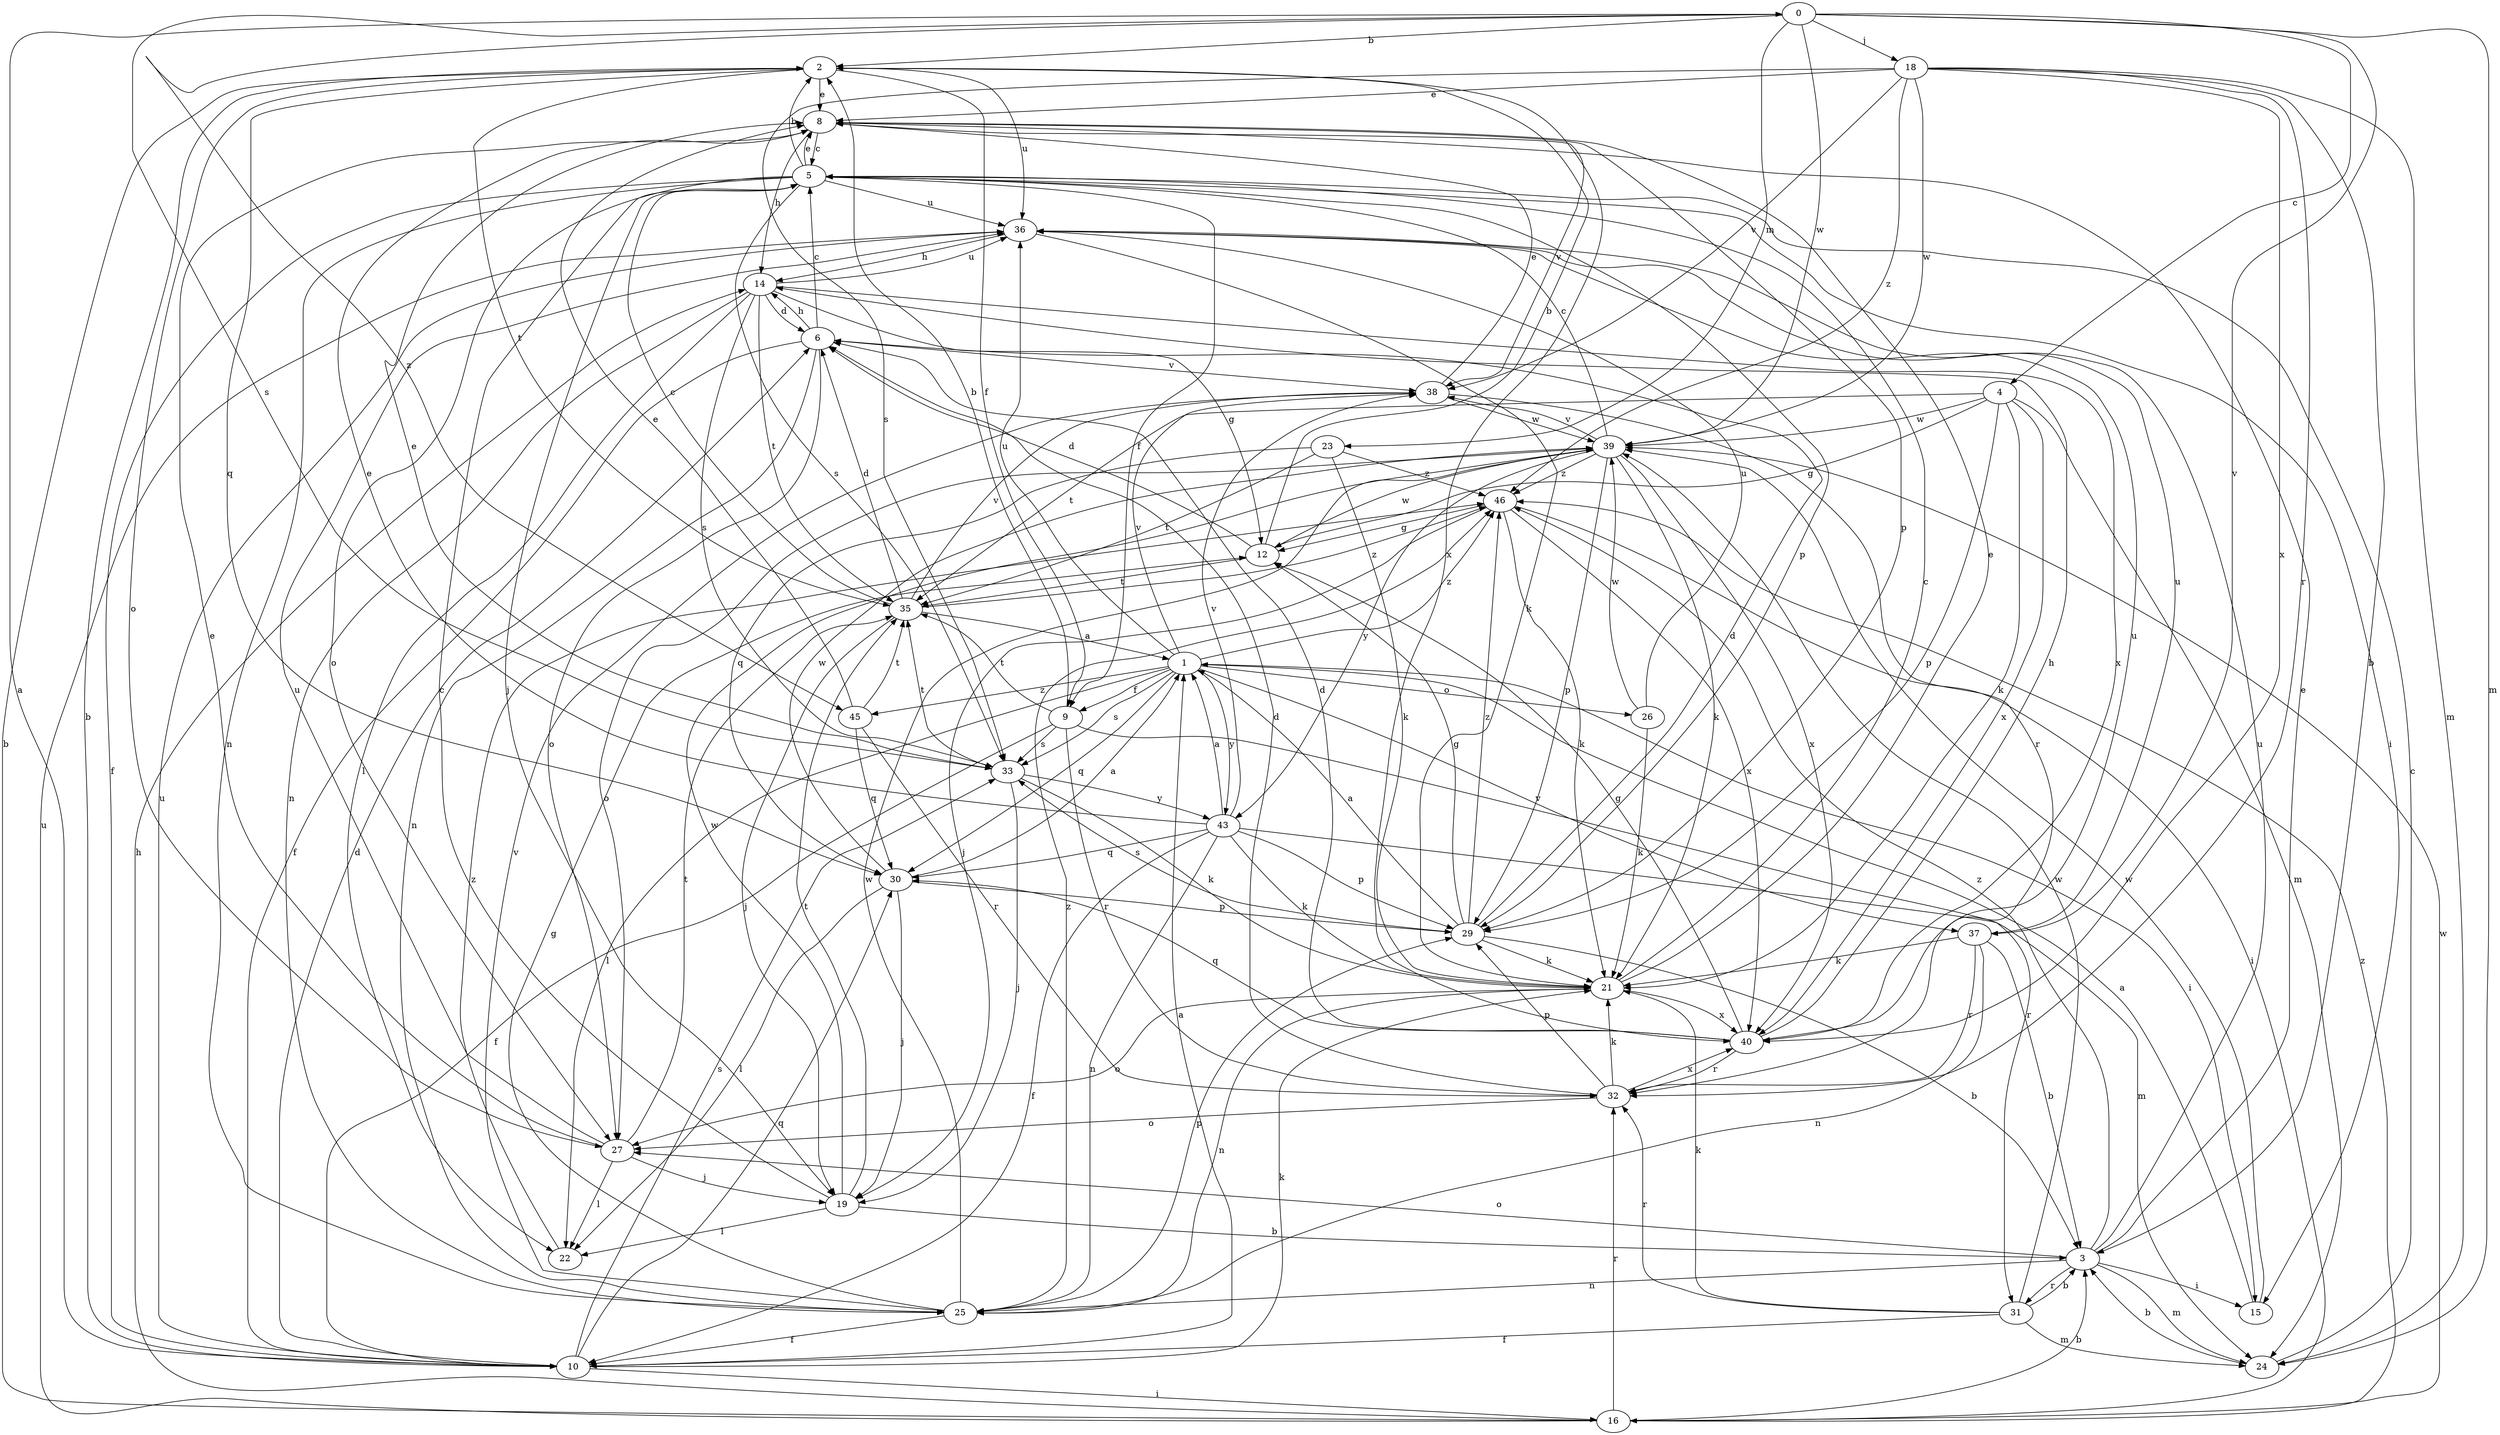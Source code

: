 strict digraph  {
0;
1;
2;
3;
4;
5;
6;
8;
9;
10;
12;
14;
15;
16;
18;
19;
21;
22;
23;
24;
25;
26;
27;
29;
30;
31;
32;
33;
35;
36;
37;
38;
39;
40;
43;
45;
46;
0 -> 2  [label=b];
0 -> 4  [label=c];
0 -> 18  [label=j];
0 -> 23  [label=m];
0 -> 24  [label=m];
0 -> 33  [label=s];
0 -> 37  [label=v];
0 -> 39  [label=w];
0 -> 45  [label=z];
1 -> 9  [label=f];
1 -> 15  [label=i];
1 -> 22  [label=l];
1 -> 26  [label=o];
1 -> 30  [label=q];
1 -> 33  [label=s];
1 -> 36  [label=u];
1 -> 37  [label=v];
1 -> 38  [label=v];
1 -> 43  [label=y];
1 -> 45  [label=z];
1 -> 46  [label=z];
2 -> 8  [label=e];
2 -> 9  [label=f];
2 -> 27  [label=o];
2 -> 30  [label=q];
2 -> 35  [label=t];
2 -> 36  [label=u];
2 -> 40  [label=x];
3 -> 8  [label=e];
3 -> 15  [label=i];
3 -> 24  [label=m];
3 -> 25  [label=n];
3 -> 27  [label=o];
3 -> 31  [label=r];
3 -> 36  [label=u];
3 -> 46  [label=z];
4 -> 12  [label=g];
4 -> 21  [label=k];
4 -> 24  [label=m];
4 -> 29  [label=p];
4 -> 35  [label=t];
4 -> 39  [label=w];
4 -> 40  [label=x];
5 -> 2  [label=b];
5 -> 8  [label=e];
5 -> 9  [label=f];
5 -> 10  [label=f];
5 -> 15  [label=i];
5 -> 19  [label=j];
5 -> 25  [label=n];
5 -> 27  [label=o];
5 -> 29  [label=p];
5 -> 33  [label=s];
5 -> 36  [label=u];
6 -> 5  [label=c];
6 -> 10  [label=f];
6 -> 14  [label=h];
6 -> 25  [label=n];
6 -> 27  [label=o];
6 -> 38  [label=v];
8 -> 5  [label=c];
8 -> 14  [label=h];
8 -> 29  [label=p];
8 -> 38  [label=v];
9 -> 2  [label=b];
9 -> 10  [label=f];
9 -> 31  [label=r];
9 -> 32  [label=r];
9 -> 33  [label=s];
9 -> 35  [label=t];
10 -> 0  [label=a];
10 -> 1  [label=a];
10 -> 2  [label=b];
10 -> 6  [label=d];
10 -> 16  [label=i];
10 -> 21  [label=k];
10 -> 30  [label=q];
10 -> 33  [label=s];
10 -> 36  [label=u];
12 -> 2  [label=b];
12 -> 6  [label=d];
12 -> 35  [label=t];
12 -> 39  [label=w];
14 -> 6  [label=d];
14 -> 12  [label=g];
14 -> 22  [label=l];
14 -> 25  [label=n];
14 -> 33  [label=s];
14 -> 35  [label=t];
14 -> 36  [label=u];
14 -> 40  [label=x];
15 -> 1  [label=a];
15 -> 39  [label=w];
16 -> 2  [label=b];
16 -> 3  [label=b];
16 -> 14  [label=h];
16 -> 32  [label=r];
16 -> 36  [label=u];
16 -> 39  [label=w];
16 -> 46  [label=z];
18 -> 3  [label=b];
18 -> 8  [label=e];
18 -> 24  [label=m];
18 -> 32  [label=r];
18 -> 33  [label=s];
18 -> 38  [label=v];
18 -> 39  [label=w];
18 -> 40  [label=x];
18 -> 46  [label=z];
19 -> 3  [label=b];
19 -> 5  [label=c];
19 -> 22  [label=l];
19 -> 35  [label=t];
19 -> 39  [label=w];
21 -> 5  [label=c];
21 -> 8  [label=e];
21 -> 25  [label=n];
21 -> 27  [label=o];
21 -> 40  [label=x];
22 -> 46  [label=z];
23 -> 21  [label=k];
23 -> 30  [label=q];
23 -> 35  [label=t];
23 -> 46  [label=z];
24 -> 3  [label=b];
24 -> 5  [label=c];
25 -> 10  [label=f];
25 -> 12  [label=g];
25 -> 29  [label=p];
25 -> 38  [label=v];
25 -> 39  [label=w];
25 -> 46  [label=z];
26 -> 21  [label=k];
26 -> 36  [label=u];
26 -> 39  [label=w];
27 -> 8  [label=e];
27 -> 19  [label=j];
27 -> 22  [label=l];
27 -> 35  [label=t];
27 -> 36  [label=u];
29 -> 1  [label=a];
29 -> 3  [label=b];
29 -> 6  [label=d];
29 -> 12  [label=g];
29 -> 21  [label=k];
29 -> 33  [label=s];
29 -> 46  [label=z];
30 -> 1  [label=a];
30 -> 19  [label=j];
30 -> 22  [label=l];
30 -> 29  [label=p];
30 -> 39  [label=w];
31 -> 3  [label=b];
31 -> 10  [label=f];
31 -> 21  [label=k];
31 -> 24  [label=m];
31 -> 32  [label=r];
31 -> 39  [label=w];
32 -> 6  [label=d];
32 -> 21  [label=k];
32 -> 27  [label=o];
32 -> 29  [label=p];
32 -> 40  [label=x];
33 -> 8  [label=e];
33 -> 19  [label=j];
33 -> 21  [label=k];
33 -> 35  [label=t];
33 -> 43  [label=y];
35 -> 1  [label=a];
35 -> 5  [label=c];
35 -> 6  [label=d];
35 -> 19  [label=j];
35 -> 38  [label=v];
35 -> 46  [label=z];
36 -> 14  [label=h];
36 -> 21  [label=k];
37 -> 3  [label=b];
37 -> 21  [label=k];
37 -> 25  [label=n];
37 -> 32  [label=r];
37 -> 36  [label=u];
38 -> 8  [label=e];
38 -> 32  [label=r];
38 -> 39  [label=w];
39 -> 5  [label=c];
39 -> 21  [label=k];
39 -> 27  [label=o];
39 -> 29  [label=p];
39 -> 38  [label=v];
39 -> 40  [label=x];
39 -> 43  [label=y];
39 -> 46  [label=z];
40 -> 6  [label=d];
40 -> 12  [label=g];
40 -> 14  [label=h];
40 -> 30  [label=q];
40 -> 32  [label=r];
40 -> 36  [label=u];
43 -> 1  [label=a];
43 -> 8  [label=e];
43 -> 10  [label=f];
43 -> 21  [label=k];
43 -> 24  [label=m];
43 -> 25  [label=n];
43 -> 29  [label=p];
43 -> 30  [label=q];
43 -> 38  [label=v];
45 -> 8  [label=e];
45 -> 30  [label=q];
45 -> 32  [label=r];
45 -> 35  [label=t];
46 -> 12  [label=g];
46 -> 16  [label=i];
46 -> 19  [label=j];
46 -> 21  [label=k];
46 -> 40  [label=x];
}
